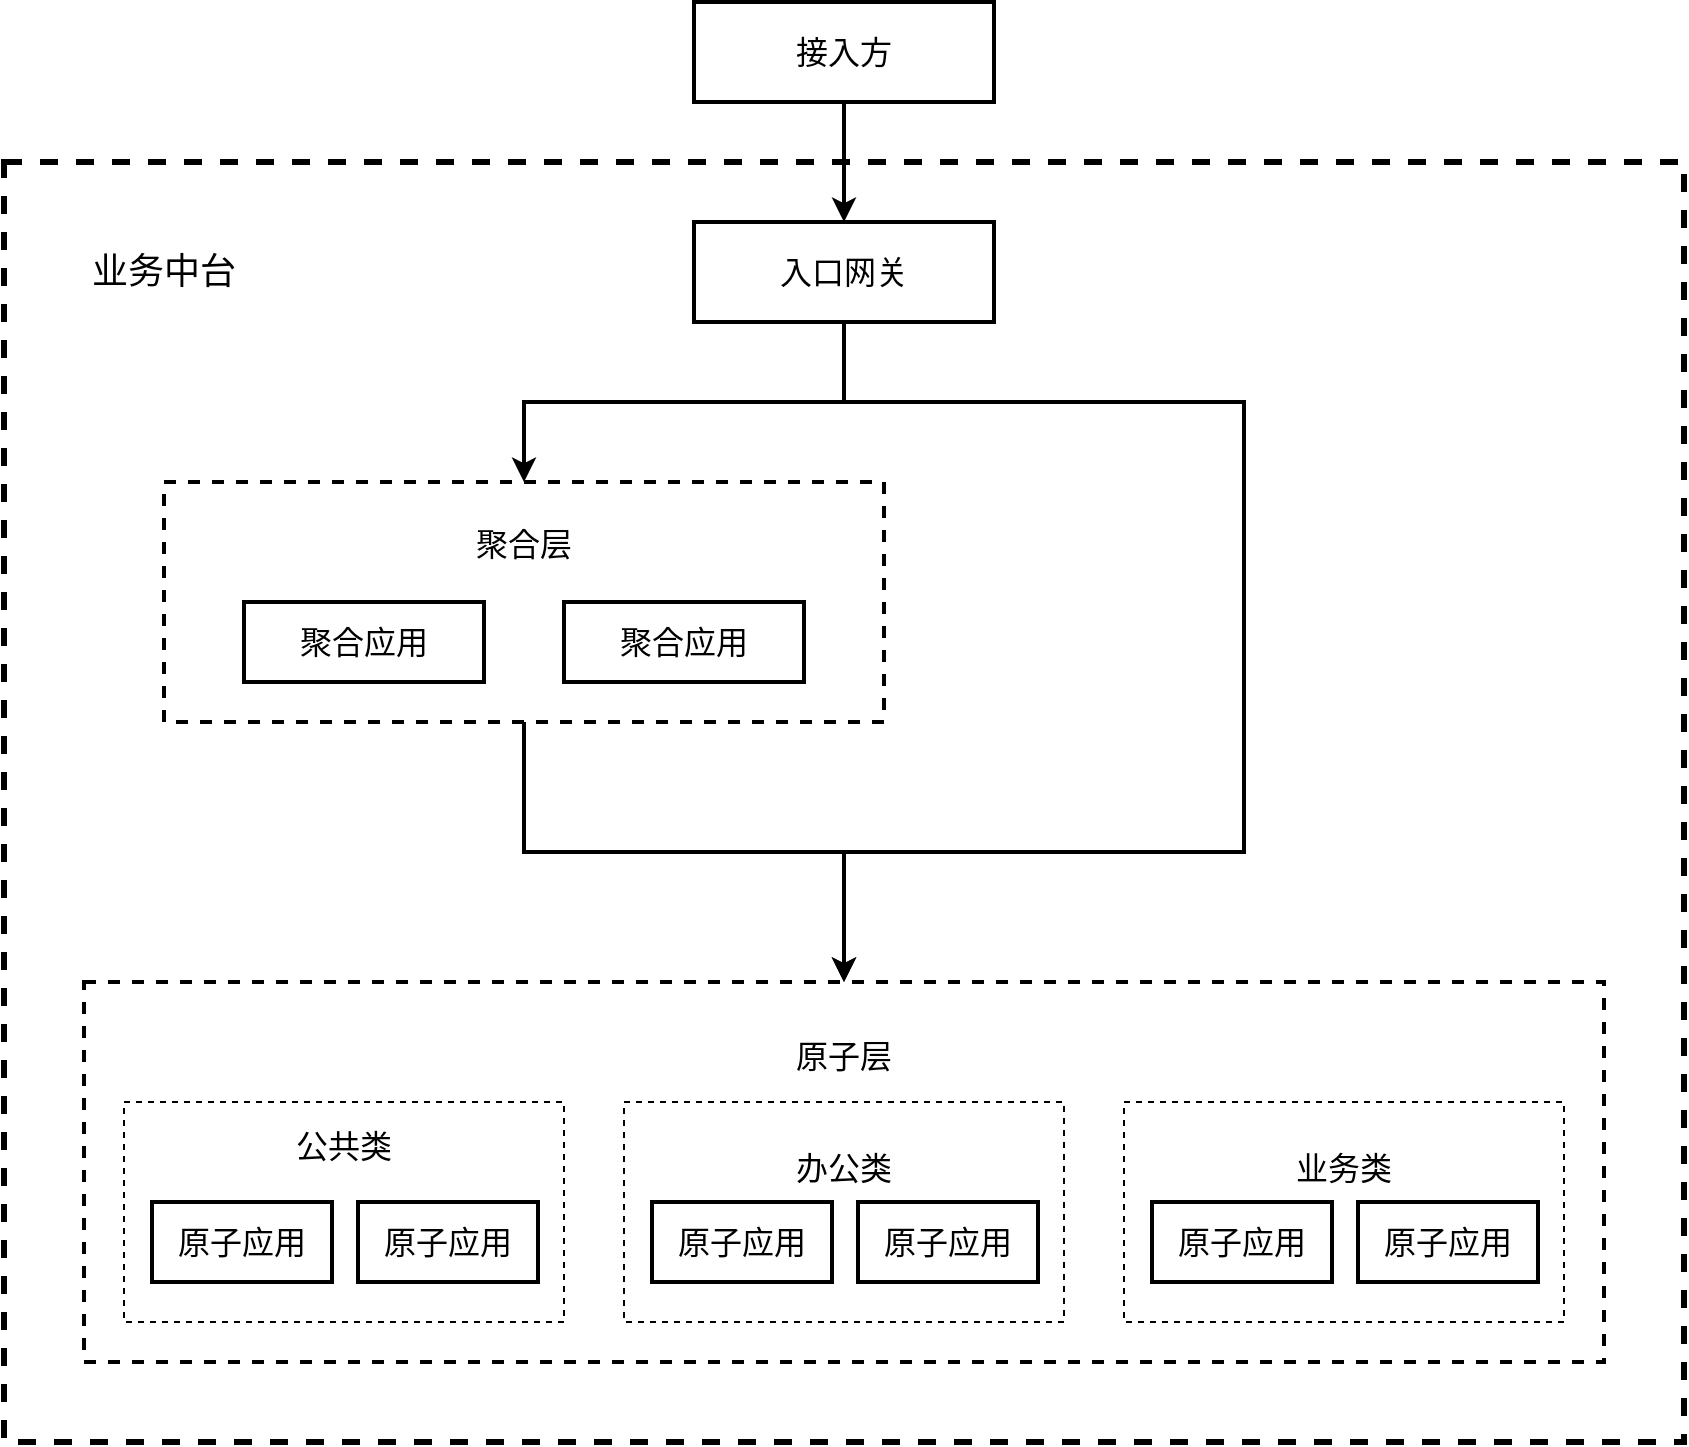 <mxfile version="14.0.1" type="github">
  <diagram id="iiPcHqyzsuY4AHNTq1Xq" name="Page-1">
    <mxGraphModel dx="1747" dy="831" grid="1" gridSize="10" guides="1" tooltips="1" connect="1" arrows="1" fold="1" page="1" pageScale="1" pageWidth="827" pageHeight="1169" math="0" shadow="0">
      <root>
        <mxCell id="0" />
        <mxCell id="1" parent="0" />
        <mxCell id="rfTbKDHsITXjUfhESdeL-1" value="" style="rounded=0;whiteSpace=wrap;html=1;fillColor=none;dashed=1;strokeWidth=3;" parent="1" vertex="1">
          <mxGeometry x="-40" y="200" width="840" height="640" as="geometry" />
        </mxCell>
        <mxCell id="rfTbKDHsITXjUfhESdeL-9" value="原子层&lt;br&gt;&lt;br&gt;&lt;br&gt;&lt;br&gt;&lt;br&gt;&lt;br&gt;&lt;br&gt;" style="rounded=0;whiteSpace=wrap;html=1;strokeWidth=2;gradientColor=none;fontSize=16;dashed=1;fillColor=none;" parent="1" vertex="1">
          <mxGeometry y="610" width="760" height="190" as="geometry" />
        </mxCell>
        <mxCell id="rfTbKDHsITXjUfhESdeL-6" style="edgeStyle=orthogonalEdgeStyle;rounded=0;orthogonalLoop=1;jettySize=auto;html=1;exitX=0.5;exitY=1;exitDx=0;exitDy=0;fontSize=16;strokeWidth=2;" parent="1" source="rfTbKDHsITXjUfhESdeL-2" target="rfTbKDHsITXjUfhESdeL-5" edge="1">
          <mxGeometry relative="1" as="geometry" />
        </mxCell>
        <mxCell id="rfTbKDHsITXjUfhESdeL-2" value="接入方" style="rounded=0;whiteSpace=wrap;html=1;strokeWidth=2;gradientColor=none;fontSize=16;" parent="1" vertex="1">
          <mxGeometry x="305" y="120" width="150" height="50" as="geometry" />
        </mxCell>
        <mxCell id="U6g6P6BVi3KQueRZhiH1-3" style="edgeStyle=orthogonalEdgeStyle;rounded=0;orthogonalLoop=1;jettySize=auto;html=1;exitX=0.5;exitY=1;exitDx=0;exitDy=0;entryX=0.5;entryY=0;entryDx=0;entryDy=0;strokeWidth=2;" parent="1" source="rfTbKDHsITXjUfhESdeL-5" target="rfTbKDHsITXjUfhESdeL-7" edge="1">
          <mxGeometry relative="1" as="geometry" />
        </mxCell>
        <mxCell id="U6g6P6BVi3KQueRZhiH1-10" style="edgeStyle=orthogonalEdgeStyle;rounded=0;orthogonalLoop=1;jettySize=auto;html=1;strokeWidth=2;exitX=0.5;exitY=1;exitDx=0;exitDy=0;endArrow=classic;endFill=1;entryX=0.5;entryY=0;entryDx=0;entryDy=0;" parent="1" target="rfTbKDHsITXjUfhESdeL-9" edge="1">
          <mxGeometry relative="1" as="geometry">
            <mxPoint x="380" y="285" as="sourcePoint" />
            <mxPoint x="455" y="545" as="targetPoint" />
            <Array as="points">
              <mxPoint x="380" y="320" />
              <mxPoint x="580" y="320" />
              <mxPoint x="580" y="545" />
              <mxPoint x="380" y="545" />
            </Array>
          </mxGeometry>
        </mxCell>
        <mxCell id="rfTbKDHsITXjUfhESdeL-5" value="入口网关" style="rounded=0;whiteSpace=wrap;html=1;strokeWidth=2;gradientColor=none;fontSize=16;" parent="1" vertex="1">
          <mxGeometry x="305" y="230" width="150" height="50" as="geometry" />
        </mxCell>
        <mxCell id="U6g6P6BVi3KQueRZhiH1-14" style="edgeStyle=orthogonalEdgeStyle;rounded=0;orthogonalLoop=1;jettySize=auto;html=1;exitX=0.5;exitY=1;exitDx=0;exitDy=0;entryX=0.5;entryY=0;entryDx=0;entryDy=0;endArrow=classic;endFill=1;strokeWidth=2;" parent="1" source="rfTbKDHsITXjUfhESdeL-7" target="rfTbKDHsITXjUfhESdeL-9" edge="1">
          <mxGeometry relative="1" as="geometry">
            <mxPoint x="305" y="545" as="targetPoint" />
          </mxGeometry>
        </mxCell>
        <mxCell id="rfTbKDHsITXjUfhESdeL-7" value="聚合层&lt;br&gt;&lt;br&gt;&lt;br&gt;&lt;br&gt;" style="rounded=0;whiteSpace=wrap;html=1;strokeWidth=2;gradientColor=none;fontSize=16;dashed=1;fillColor=none;" parent="1" vertex="1">
          <mxGeometry x="40" y="360" width="360" height="120" as="geometry" />
        </mxCell>
        <mxCell id="rfTbKDHsITXjUfhESdeL-13" value="聚合应用" style="rounded=0;whiteSpace=wrap;html=1;strokeWidth=2;fillColor=#ffffff;gradientColor=none;fontSize=16;" parent="1" vertex="1">
          <mxGeometry x="80" y="420" width="120" height="40" as="geometry" />
        </mxCell>
        <mxCell id="rfTbKDHsITXjUfhESdeL-14" value="聚合应用" style="rounded=0;whiteSpace=wrap;html=1;strokeWidth=2;fillColor=#ffffff;gradientColor=none;fontSize=16;" parent="1" vertex="1">
          <mxGeometry x="240" y="420" width="120" height="40" as="geometry" />
        </mxCell>
        <mxCell id="U6g6P6BVi3KQueRZhiH1-15" value="&lt;font style=&quot;font-size: 18px;&quot;&gt;业务中台&lt;/font&gt;" style="text;html=1;strokeColor=none;fillColor=none;align=center;verticalAlign=middle;whiteSpace=wrap;rounded=0;fontSize=18;" parent="1" vertex="1">
          <mxGeometry y="240" width="80" height="30" as="geometry" />
        </mxCell>
        <mxCell id="6_h-hl68dZf3_GZHzV2k-7" value="" style="group" parent="1" vertex="1" connectable="0">
          <mxGeometry x="20" y="670" width="220" height="110" as="geometry" />
        </mxCell>
        <mxCell id="6_h-hl68dZf3_GZHzV2k-1" value="&lt;font style=&quot;font-size: 16px&quot;&gt;公共类&lt;br&gt;&lt;/font&gt;&lt;br&gt;&lt;br&gt;&lt;br&gt;" style="rounded=0;whiteSpace=wrap;html=1;fontSize=18;fillColor=none;dashed=1;" parent="6_h-hl68dZf3_GZHzV2k-7" vertex="1">
          <mxGeometry width="220" height="110" as="geometry" />
        </mxCell>
        <mxCell id="rfTbKDHsITXjUfhESdeL-16" value="原子应用" style="rounded=0;whiteSpace=wrap;html=1;strokeWidth=2;fillColor=#ffffff;gradientColor=none;fontSize=16;" parent="6_h-hl68dZf3_GZHzV2k-7" vertex="1">
          <mxGeometry x="14" y="50" width="90" height="40" as="geometry" />
        </mxCell>
        <mxCell id="rfTbKDHsITXjUfhESdeL-17" value="原子应用" style="rounded=0;whiteSpace=wrap;html=1;strokeWidth=2;fillColor=#ffffff;gradientColor=none;fontSize=16;" parent="6_h-hl68dZf3_GZHzV2k-7" vertex="1">
          <mxGeometry x="117" y="50" width="90" height="40" as="geometry" />
        </mxCell>
        <mxCell id="6_h-hl68dZf3_GZHzV2k-8" value="" style="group" parent="1" vertex="1" connectable="0">
          <mxGeometry x="270" y="670" width="220" height="110" as="geometry" />
        </mxCell>
        <mxCell id="6_h-hl68dZf3_GZHzV2k-9" value="&lt;font style=&quot;font-size: 16px&quot;&gt;办公类&lt;br&gt;&lt;/font&gt;&lt;br&gt;&lt;br&gt;" style="rounded=0;whiteSpace=wrap;html=1;fontSize=18;fillColor=none;dashed=1;" parent="6_h-hl68dZf3_GZHzV2k-8" vertex="1">
          <mxGeometry width="220" height="110" as="geometry" />
        </mxCell>
        <mxCell id="6_h-hl68dZf3_GZHzV2k-10" value="原子应用" style="rounded=0;whiteSpace=wrap;html=1;strokeWidth=2;fillColor=#ffffff;gradientColor=none;fontSize=16;" parent="6_h-hl68dZf3_GZHzV2k-8" vertex="1">
          <mxGeometry x="14" y="50" width="90" height="40" as="geometry" />
        </mxCell>
        <mxCell id="6_h-hl68dZf3_GZHzV2k-11" value="原子应用" style="rounded=0;whiteSpace=wrap;html=1;strokeWidth=2;fillColor=#ffffff;gradientColor=none;fontSize=16;" parent="6_h-hl68dZf3_GZHzV2k-8" vertex="1">
          <mxGeometry x="117" y="50" width="90" height="40" as="geometry" />
        </mxCell>
        <mxCell id="6_h-hl68dZf3_GZHzV2k-12" value="" style="group" parent="1" vertex="1" connectable="0">
          <mxGeometry x="520" y="670" width="220" height="110" as="geometry" />
        </mxCell>
        <mxCell id="6_h-hl68dZf3_GZHzV2k-13" value="&lt;font style=&quot;font-size: 16px&quot;&gt;业务类&lt;br&gt;&lt;/font&gt;&lt;br&gt;&lt;br&gt;" style="rounded=0;whiteSpace=wrap;html=1;fontSize=18;fillColor=none;dashed=1;" parent="6_h-hl68dZf3_GZHzV2k-12" vertex="1">
          <mxGeometry width="220" height="110" as="geometry" />
        </mxCell>
        <mxCell id="6_h-hl68dZf3_GZHzV2k-14" value="原子应用" style="rounded=0;whiteSpace=wrap;html=1;strokeWidth=2;fillColor=#ffffff;gradientColor=none;fontSize=16;" parent="6_h-hl68dZf3_GZHzV2k-12" vertex="1">
          <mxGeometry x="14" y="50" width="90" height="40" as="geometry" />
        </mxCell>
        <mxCell id="6_h-hl68dZf3_GZHzV2k-15" value="原子应用" style="rounded=0;whiteSpace=wrap;html=1;strokeWidth=2;fillColor=#ffffff;gradientColor=none;fontSize=16;" parent="6_h-hl68dZf3_GZHzV2k-12" vertex="1">
          <mxGeometry x="117" y="50" width="90" height="40" as="geometry" />
        </mxCell>
      </root>
    </mxGraphModel>
  </diagram>
</mxfile>
